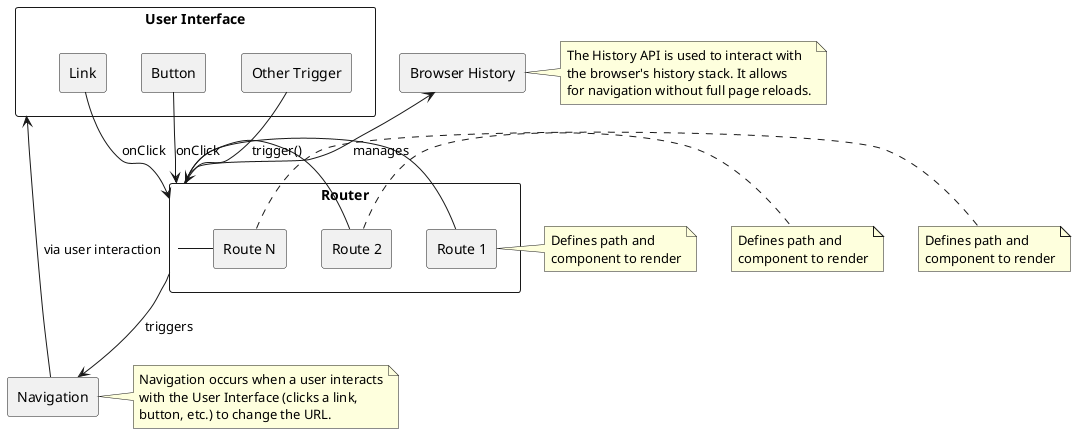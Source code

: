 @startuml
skinparam component {
    Style rectangle
}

component Router {
    [Router] - [Route 1]
    [Router] - [Route 2]
    [Router] - [Route N]
}

component "User Interface" {
    [Link]
    [Button]
    [Other Trigger]
}

[Browser History] <-- [Router] : manages
[Router] --> [Navigation] : triggers
[Navigation] --> [User Interface] : via user interaction

[Link] --> [Router] : onClick
[Button] --> [Router] : onClick
[Other Trigger] --> [Router] : trigger()

note right of [Route 1] : Defines path and\ncomponent to render
note right of [Route 2] : Defines path and\ncomponent to render
note right of [Route N] : Defines path and\ncomponent to render

note right of [Navigation]
  Navigation occurs when a user interacts
  with the User Interface (clicks a link,
  button, etc.) to change the URL.
end note

note right of [Browser History]
  The History API is used to interact with
  the browser's history stack. It allows
  for navigation without full page reloads.
end note

@enduml
